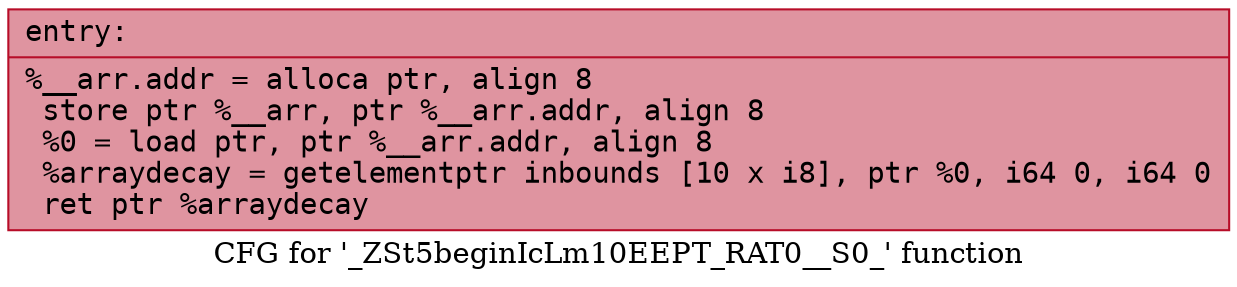 digraph "CFG for '_ZSt5beginIcLm10EEPT_RAT0__S0_' function" {
	label="CFG for '_ZSt5beginIcLm10EEPT_RAT0__S0_' function";

	Node0x55841692c970 [shape=record,color="#b70d28ff", style=filled, fillcolor="#b70d2870" fontname="Courier",label="{entry:\l|  %__arr.addr = alloca ptr, align 8\l  store ptr %__arr, ptr %__arr.addr, align 8\l  %0 = load ptr, ptr %__arr.addr, align 8\l  %arraydecay = getelementptr inbounds [10 x i8], ptr %0, i64 0, i64 0\l  ret ptr %arraydecay\l}"];
}
